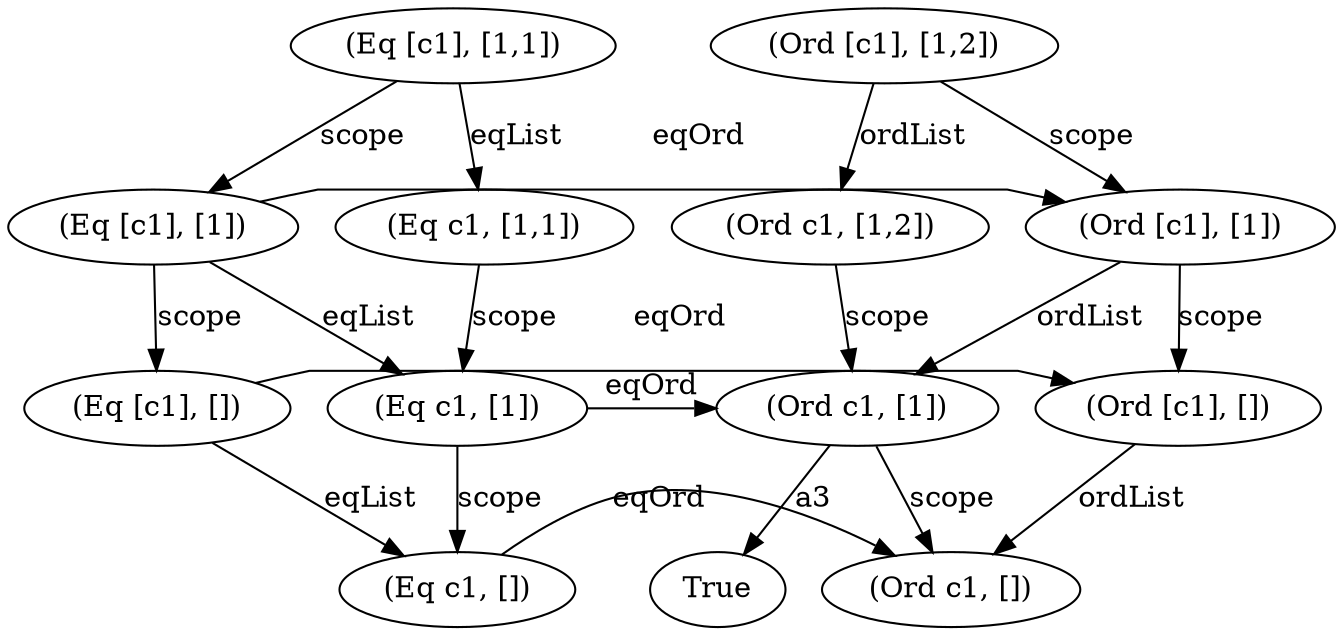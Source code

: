 digraph fgl {        
        0 [label = "(Ord c1, [1])"]
        1 [label = "True"]
        3 [label = "(Eq [c1], [1,1])"]
        4 [label = "(Ord [c1], [1,2])"]
        5 [label = "(Ord [c1], [1])"]
        6 [label = "(Ord c1, [1,2])"]
        7 [label = "(Ord [c1], [])"]
        8 [label = "(Ord c1, [])"]
        9 [label = "(Eq [c1], [1])"]
        10 [label = "(Eq c1, [1,1])"]
        11 [label = "(Eq [c1], [])"]
        12 [label = "(Eq c1, [1])"]
        13 [label = "(Eq c1, [])"]
        0 -> 8 [label = "scope"]
        0 -> 1 [label = "a3"]
        3 -> 10 [label = "eqList"]
        3 -> 9 [label = "scope"]
        4 -> 6 [label = "ordList"]
        4 -> 5 [label = "scope"]
        5 -> 0 [label = "ordList"]
        5 -> 7 [label = "scope"]
        6 -> 0 [label = "scope"]
        7 -> 8 [label = "ordList"]
        9 -> 12 [label = "eqList"]
        9 -> 11 [label = "scope"]
        9 -> 5 [label = "eqOrd"]
        10 -> 12 [label = "scope"]
        11 -> 13 [label = "eqList"]
        11 -> 7 [label = "eqOrd"]
        12 -> 13 [label = "scope"]
        12 -> 0 [label = "eqOrd"]
        13 -> 8 [label = "eqOrd"]
        
        {rank = same; 3 4 }
        {rank = same; 6 10 }
        {rank = same; 0 12}
        {rank = same; 5 9}                
        {rank = same; 8 13 1}
        {rank = same; 7 11}
}
